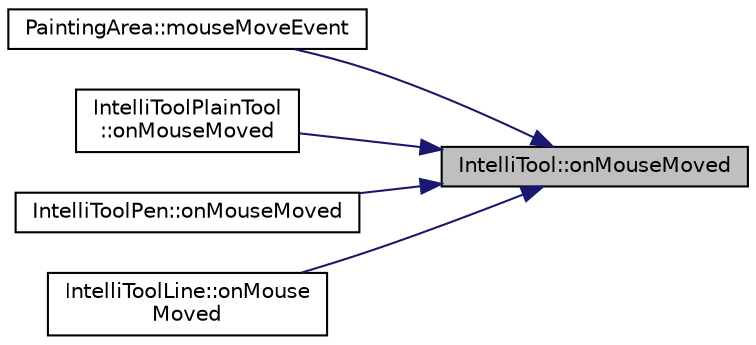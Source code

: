digraph "IntelliTool::onMouseMoved"
{
 // LATEX_PDF_SIZE
  edge [fontname="Helvetica",fontsize="10",labelfontname="Helvetica",labelfontsize="10"];
  node [fontname="Helvetica",fontsize="10",shape=record];
  rankdir="RL";
  Node1 [label="IntelliTool::onMouseMoved",height=0.2,width=0.4,color="black", fillcolor="grey75", style="filled", fontcolor="black",tooltip=" "];
  Node1 -> Node2 [dir="back",color="midnightblue",fontsize="10",style="solid",fontname="Helvetica"];
  Node2 [label="PaintingArea::mouseMoveEvent",height=0.2,width=0.4,color="black", fillcolor="white", style="filled",URL="$class_painting_area.html#aa22e274b6094a9619f196cd7b49526b5",tooltip=" "];
  Node1 -> Node3 [dir="back",color="midnightblue",fontsize="10",style="solid",fontname="Helvetica"];
  Node3 [label="IntelliToolPlainTool\l::onMouseMoved",height=0.2,width=0.4,color="black", fillcolor="white", style="filled",URL="$class_intelli_tool_plain_tool.html#ad7546a6335bb3bb4cbf0e1883788d41c",tooltip=" "];
  Node1 -> Node4 [dir="back",color="midnightblue",fontsize="10",style="solid",fontname="Helvetica"];
  Node4 [label="IntelliToolPen::onMouseMoved",height=0.2,width=0.4,color="black", fillcolor="white", style="filled",URL="$class_intelli_tool_pen.html#a58d1d636497b630647ce0c4d652737c2",tooltip=" "];
  Node1 -> Node5 [dir="back",color="midnightblue",fontsize="10",style="solid",fontname="Helvetica"];
  Node5 [label="IntelliToolLine::onMouse\lMoved",height=0.2,width=0.4,color="black", fillcolor="white", style="filled",URL="$class_intelli_tool_line.html#abc6324ef0778823fe7e35aef8ae37f9b",tooltip=" "];
}
